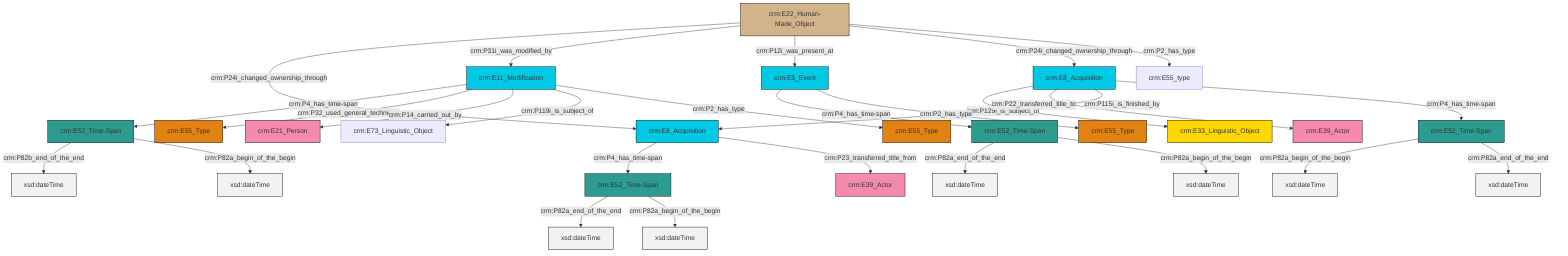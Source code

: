 graph TD
classDef Literal fill:#f2f2f2,stroke:#000000;
classDef CRM_Entity fill:#FFFFFF,stroke:#000000;
classDef Temporal_Entity fill:#00C9E6, stroke:#000000;
classDef Type fill:#E18312, stroke:#000000;
classDef Time-Span fill:#2C9C91, stroke:#000000;
classDef Appellation fill:#FFEB7F, stroke:#000000;
classDef Place fill:#008836, stroke:#000000;
classDef Persistent_Item fill:#B266B2, stroke:#000000;
classDef Conceptual_Object fill:#FFD700, stroke:#000000;
classDef Physical_Thing fill:#D2B48C, stroke:#000000;
classDef Actor fill:#f58aad, stroke:#000000;
classDef PC_Classes fill:#4ce600, stroke:#000000;
classDef Multi fill:#cccccc,stroke:#000000;

0["crm:E11_Modification"]:::Temporal_Entity -->|crm:P4_has_time-span| 1["crm:E52_Time-Span"]:::Time-Span
2["crm:E8_Acquisition"]:::Temporal_Entity -->|crm:P129i_is_subject_of| 3["crm:E33_Linguistic_Object"]:::Conceptual_Object
1["crm:E52_Time-Span"]:::Time-Span -->|crm:P82b_end_of_the_end| 5[xsd:dateTime]:::Literal
2["crm:E8_Acquisition"]:::Temporal_Entity -->|crm:P22_transferred_title_to| 6["crm:E39_Actor"]:::Actor
7["crm:E5_Event"]:::Temporal_Entity -->|crm:P4_has_time-span| 8["crm:E52_Time-Span"]:::Time-Span
11["crm:E8_Acquisition"]:::Temporal_Entity -->|crm:P4_has_time-span| 12["crm:E52_Time-Span"]:::Time-Span
8["crm:E52_Time-Span"]:::Time-Span -->|crm:P82a_end_of_the_end| 16[xsd:dateTime]:::Literal
12["crm:E52_Time-Span"]:::Time-Span -->|crm:P82a_end_of_the_end| 17[xsd:dateTime]:::Literal
18["crm:E22_Human-Made_Object"]:::Physical_Thing -->|crm:P24i_changed_ownership_through| 11["crm:E8_Acquisition"]:::Temporal_Entity
0["crm:E11_Modification"]:::Temporal_Entity -->|crm:P32_used_general_technique| 19["crm:E55_Type"]:::Type
21["crm:E52_Time-Span"]:::Time-Span -->|crm:P82a_begin_of_the_begin| 22[xsd:dateTime]:::Literal
0["crm:E11_Modification"]:::Temporal_Entity -->|crm:P14_carried_out_by| 23["crm:E21_Person"]:::Actor
18["crm:E22_Human-Made_Object"]:::Physical_Thing -->|crm:P31i_was_modified_by| 0["crm:E11_Modification"]:::Temporal_Entity
0["crm:E11_Modification"]:::Temporal_Entity -->|crm:P119i_is_subject_of| 27["crm:E73_Linguistic_Object"]:::Default
2["crm:E8_Acquisition"]:::Temporal_Entity -->|crm:P115i_is_finished_by| 11["crm:E8_Acquisition"]:::Temporal_Entity
11["crm:E8_Acquisition"]:::Temporal_Entity -->|crm:P23_transferred_title_from| 9["crm:E39_Actor"]:::Actor
0["crm:E11_Modification"]:::Temporal_Entity -->|crm:P2_has_type| 25["crm:E55_Type"]:::Type
7["crm:E5_Event"]:::Temporal_Entity -->|crm:P2_has_type| 33["crm:E55_Type"]:::Type
8["crm:E52_Time-Span"]:::Time-Span -->|crm:P82a_begin_of_the_begin| 35[xsd:dateTime]:::Literal
12["crm:E52_Time-Span"]:::Time-Span -->|crm:P82a_begin_of_the_begin| 36[xsd:dateTime]:::Literal
1["crm:E52_Time-Span"]:::Time-Span -->|crm:P82a_begin_of_the_begin| 39[xsd:dateTime]:::Literal
21["crm:E52_Time-Span"]:::Time-Span -->|crm:P82a_end_of_the_end| 40[xsd:dateTime]:::Literal
18["crm:E22_Human-Made_Object"]:::Physical_Thing -->|crm:P12i_was_present_at| 7["crm:E5_Event"]:::Temporal_Entity
18["crm:E22_Human-Made_Object"]:::Physical_Thing -->|crm:P24i_changed_ownership_through| 2["crm:E8_Acquisition"]:::Temporal_Entity
2["crm:E8_Acquisition"]:::Temporal_Entity -->|crm:P4_has_time-span| 21["crm:E52_Time-Span"]:::Time-Span
18["crm:E22_Human-Made_Object"]:::Physical_Thing -->|crm:P2_has_type| 14["crm:E55_type"]:::Default